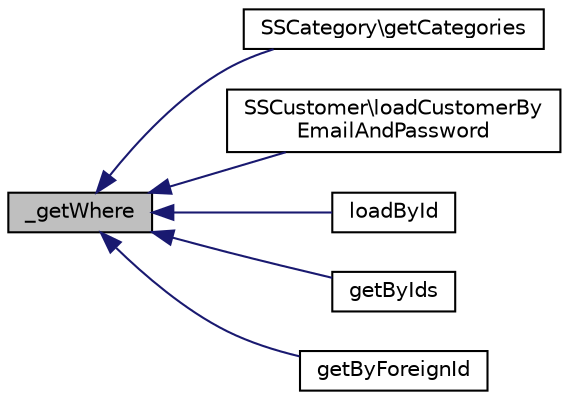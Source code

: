 digraph "_getWhere"
{
  edge [fontname="Helvetica",fontsize="10",labelfontname="Helvetica",labelfontsize="10"];
  node [fontname="Helvetica",fontsize="10",shape=record];
  rankdir="LR";
  Node1 [label="_getWhere",height=0.2,width=0.4,color="black", fillcolor="grey75", style="filled", fontcolor="black"];
  Node1 -> Node2 [dir="back",color="midnightblue",fontsize="10",style="solid",fontname="Helvetica"];
  Node2 [label="SSCategory\\getCategories",height=0.2,width=0.4,color="black", fillcolor="white", style="filled",URL="$class_s_s_category.html#a8729ba486702e7e12a3fff08965e1e7f",tooltip="Kategorien holen. "];
  Node1 -> Node3 [dir="back",color="midnightblue",fontsize="10",style="solid",fontname="Helvetica"];
  Node3 [label="SSCustomer\\loadCustomerBy\lEmailAndPassword",height=0.2,width=0.4,color="black", fillcolor="white", style="filled",URL="$class_s_s_customer.html#ae0f3b1ea3b543491631868d3beb9880f",tooltip="Authetifizierung. "];
  Node1 -> Node4 [dir="back",color="midnightblue",fontsize="10",style="solid",fontname="Helvetica"];
  Node4 [label="loadById",height=0.2,width=0.4,color="black", fillcolor="white", style="filled",URL="$class_s_s_model.html#aaa52c32cdc5298be8f8b86d8b8fc16e5",tooltip="Datensatz laden. "];
  Node1 -> Node5 [dir="back",color="midnightblue",fontsize="10",style="solid",fontname="Helvetica"];
  Node5 [label="getByIds",height=0.2,width=0.4,color="black", fillcolor="white", style="filled",URL="$class_s_s_model.html#ab004368ffff7ccf403178e68458b42be",tooltip="Datensatz holen. "];
  Node1 -> Node6 [dir="back",color="midnightblue",fontsize="10",style="solid",fontname="Helvetica"];
  Node6 [label="getByForeignId",height=0.2,width=0.4,color="black", fillcolor="white", style="filled",URL="$class_s_s_model.html#a41c010a33856bd19a7629cfeb22cd7ee",tooltip="Datensatz nach FK holen. "];
}
